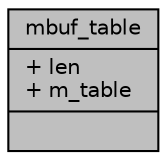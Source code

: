 digraph "mbuf_table"
{
 // LATEX_PDF_SIZE
  edge [fontname="Helvetica",fontsize="10",labelfontname="Helvetica",labelfontsize="10"];
  node [fontname="Helvetica",fontsize="10",shape=record];
  Node1 [label="{mbuf_table\n|+ len\l+ m_table\l|}",height=0.2,width=0.4,color="black", fillcolor="grey75", style="filled", fontcolor="black",tooltip=" "];
}
